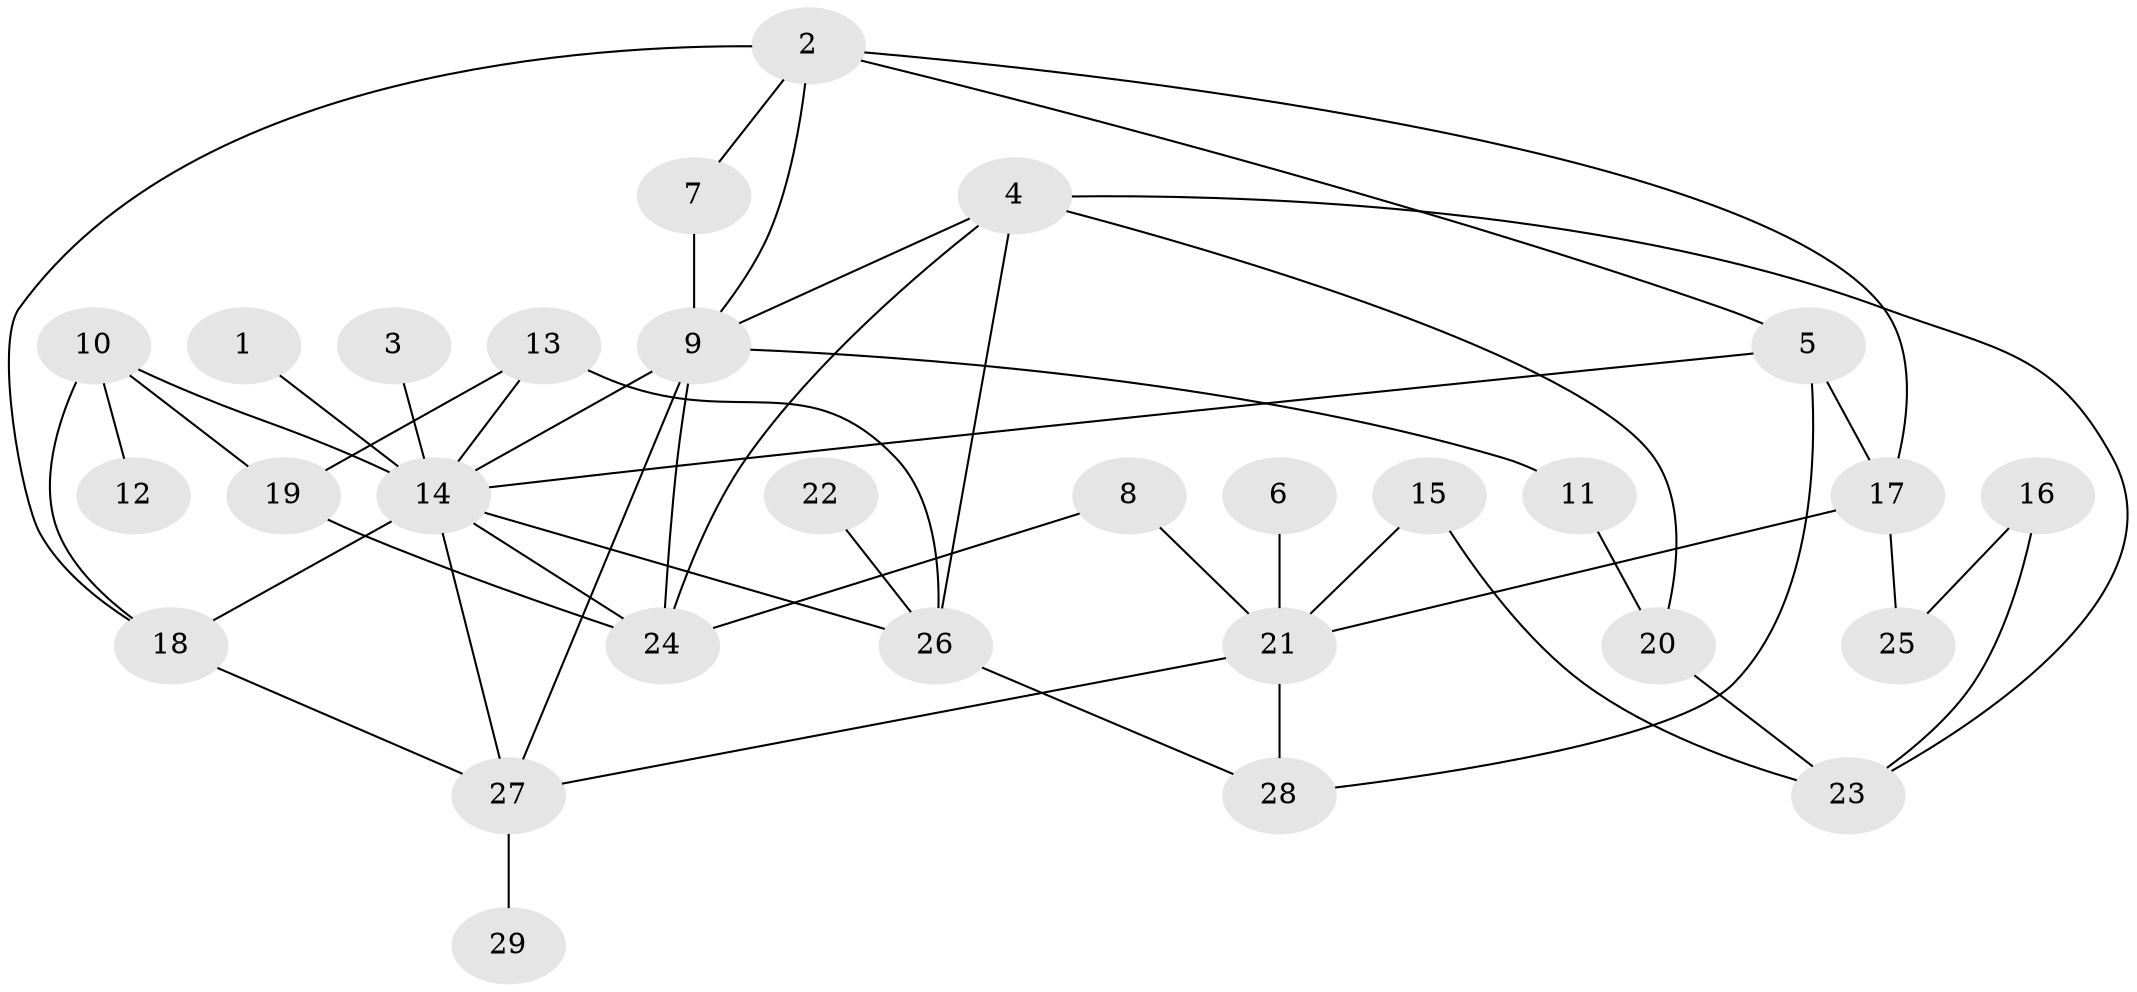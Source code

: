 // original degree distribution, {7: 0.03508771929824561, 6: 0.08771929824561403, 14: 0.017543859649122806, 4: 0.10526315789473684, 10: 0.017543859649122806, 1: 0.3333333333333333, 5: 0.03508771929824561, 2: 0.2807017543859649, 3: 0.08771929824561403}
// Generated by graph-tools (version 1.1) at 2025/01/03/09/25 03:01:47]
// undirected, 29 vertices, 49 edges
graph export_dot {
graph [start="1"]
  node [color=gray90,style=filled];
  1;
  2;
  3;
  4;
  5;
  6;
  7;
  8;
  9;
  10;
  11;
  12;
  13;
  14;
  15;
  16;
  17;
  18;
  19;
  20;
  21;
  22;
  23;
  24;
  25;
  26;
  27;
  28;
  29;
  1 -- 14 [weight=1.0];
  2 -- 5 [weight=1.0];
  2 -- 7 [weight=1.0];
  2 -- 9 [weight=1.0];
  2 -- 17 [weight=1.0];
  2 -- 18 [weight=1.0];
  3 -- 14 [weight=1.0];
  4 -- 9 [weight=1.0];
  4 -- 20 [weight=1.0];
  4 -- 23 [weight=1.0];
  4 -- 24 [weight=1.0];
  4 -- 26 [weight=1.0];
  5 -- 14 [weight=1.0];
  5 -- 17 [weight=1.0];
  5 -- 28 [weight=1.0];
  6 -- 21 [weight=1.0];
  7 -- 9 [weight=1.0];
  8 -- 21 [weight=1.0];
  8 -- 24 [weight=1.0];
  9 -- 11 [weight=1.0];
  9 -- 14 [weight=2.0];
  9 -- 24 [weight=1.0];
  9 -- 27 [weight=1.0];
  10 -- 12 [weight=1.0];
  10 -- 14 [weight=1.0];
  10 -- 18 [weight=1.0];
  10 -- 19 [weight=2.0];
  11 -- 20 [weight=1.0];
  13 -- 14 [weight=1.0];
  13 -- 19 [weight=1.0];
  13 -- 26 [weight=1.0];
  14 -- 18 [weight=1.0];
  14 -- 24 [weight=1.0];
  14 -- 26 [weight=1.0];
  14 -- 27 [weight=1.0];
  15 -- 21 [weight=1.0];
  15 -- 23 [weight=1.0];
  16 -- 23 [weight=1.0];
  16 -- 25 [weight=1.0];
  17 -- 21 [weight=1.0];
  17 -- 25 [weight=1.0];
  18 -- 27 [weight=1.0];
  19 -- 24 [weight=1.0];
  20 -- 23 [weight=1.0];
  21 -- 27 [weight=1.0];
  21 -- 28 [weight=1.0];
  22 -- 26 [weight=1.0];
  26 -- 28 [weight=1.0];
  27 -- 29 [weight=1.0];
}
